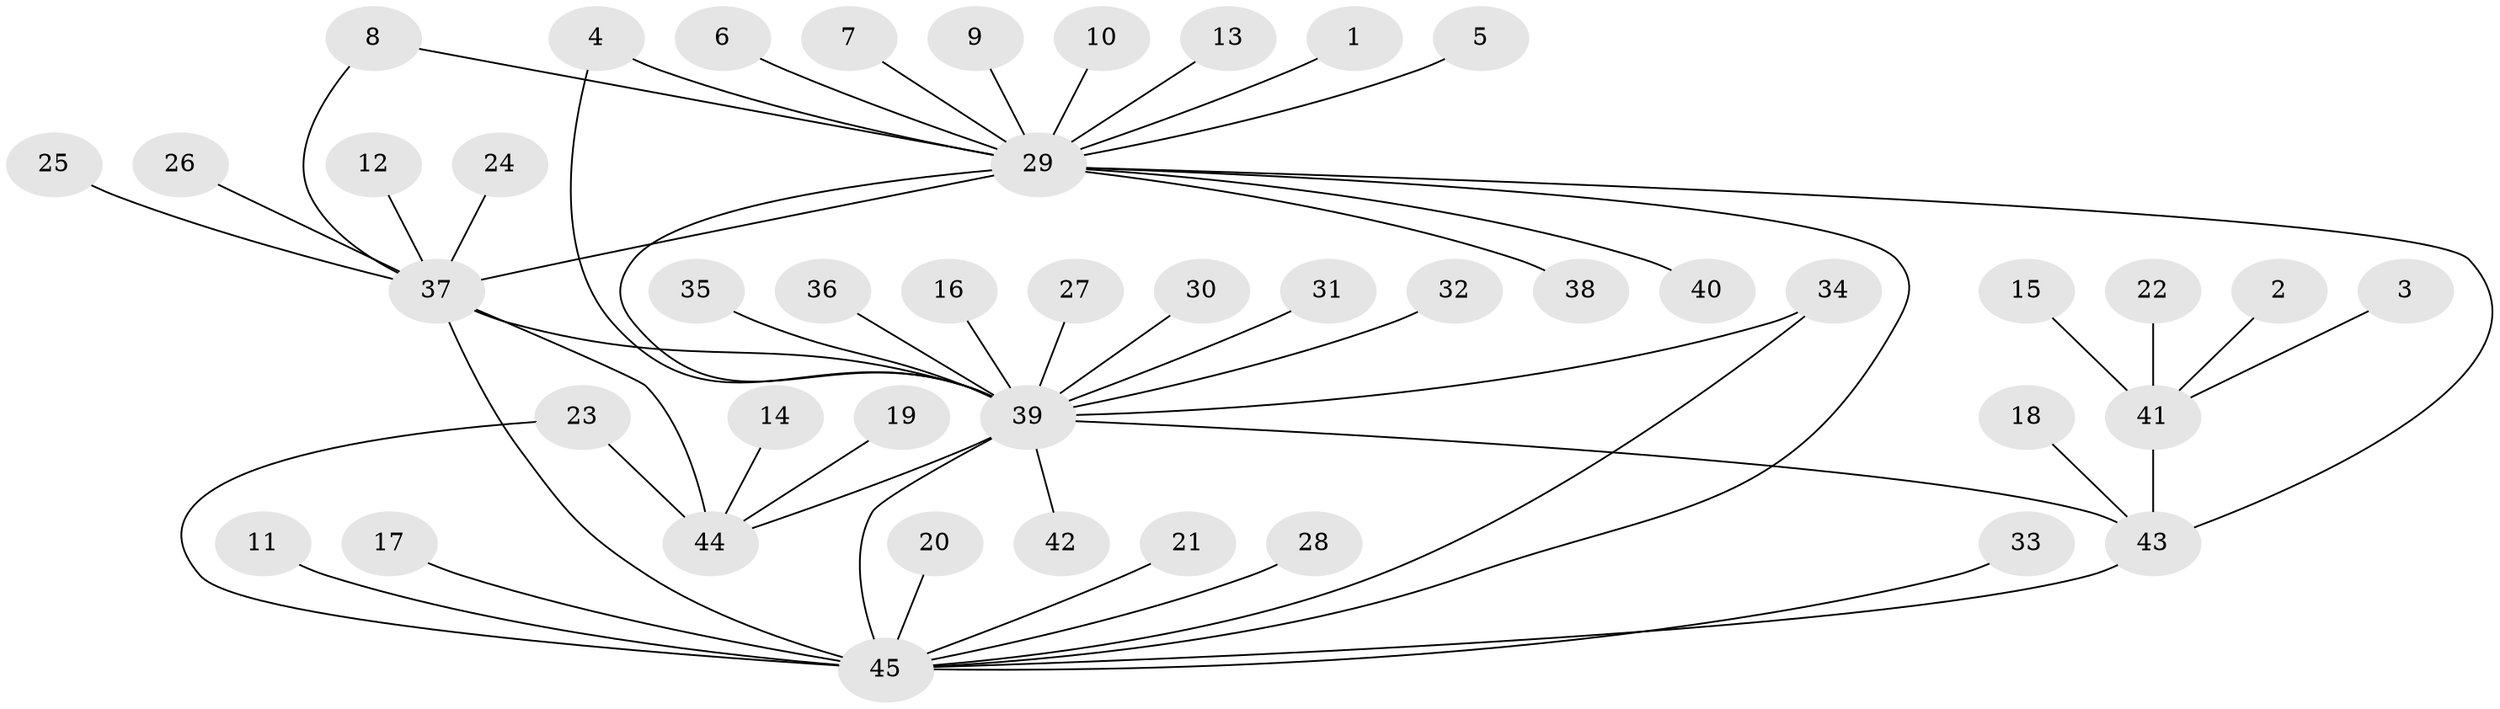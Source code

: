 // original degree distribution, {8: 0.033707865168539325, 5: 0.056179775280898875, 7: 0.011235955056179775, 9: 0.033707865168539325, 6: 0.02247191011235955, 4: 0.011235955056179775, 10: 0.011235955056179775, 3: 0.033707865168539325, 14: 0.011235955056179775, 15: 0.011235955056179775, 2: 0.16853932584269662, 1: 0.5955056179775281}
// Generated by graph-tools (version 1.1) at 2025/50/03/09/25 03:50:34]
// undirected, 45 vertices, 54 edges
graph export_dot {
graph [start="1"]
  node [color=gray90,style=filled];
  1;
  2;
  3;
  4;
  5;
  6;
  7;
  8;
  9;
  10;
  11;
  12;
  13;
  14;
  15;
  16;
  17;
  18;
  19;
  20;
  21;
  22;
  23;
  24;
  25;
  26;
  27;
  28;
  29;
  30;
  31;
  32;
  33;
  34;
  35;
  36;
  37;
  38;
  39;
  40;
  41;
  42;
  43;
  44;
  45;
  1 -- 29 [weight=1.0];
  2 -- 41 [weight=1.0];
  3 -- 41 [weight=1.0];
  4 -- 29 [weight=1.0];
  4 -- 39 [weight=1.0];
  5 -- 29 [weight=1.0];
  6 -- 29 [weight=1.0];
  7 -- 29 [weight=1.0];
  8 -- 29 [weight=1.0];
  8 -- 37 [weight=1.0];
  9 -- 29 [weight=1.0];
  10 -- 29 [weight=1.0];
  11 -- 45 [weight=1.0];
  12 -- 37 [weight=1.0];
  13 -- 29 [weight=1.0];
  14 -- 44 [weight=1.0];
  15 -- 41 [weight=1.0];
  16 -- 39 [weight=1.0];
  17 -- 45 [weight=1.0];
  18 -- 43 [weight=1.0];
  19 -- 44 [weight=1.0];
  20 -- 45 [weight=1.0];
  21 -- 45 [weight=1.0];
  22 -- 41 [weight=1.0];
  23 -- 44 [weight=1.0];
  23 -- 45 [weight=1.0];
  24 -- 37 [weight=1.0];
  25 -- 37 [weight=1.0];
  26 -- 37 [weight=1.0];
  27 -- 39 [weight=1.0];
  28 -- 45 [weight=1.0];
  29 -- 37 [weight=1.0];
  29 -- 38 [weight=1.0];
  29 -- 39 [weight=2.0];
  29 -- 40 [weight=1.0];
  29 -- 43 [weight=1.0];
  29 -- 45 [weight=1.0];
  30 -- 39 [weight=1.0];
  31 -- 39 [weight=1.0];
  32 -- 39 [weight=1.0];
  33 -- 45 [weight=1.0];
  34 -- 39 [weight=2.0];
  34 -- 45 [weight=1.0];
  35 -- 39 [weight=1.0];
  36 -- 39 [weight=1.0];
  37 -- 39 [weight=2.0];
  37 -- 44 [weight=2.0];
  37 -- 45 [weight=2.0];
  39 -- 42 [weight=1.0];
  39 -- 43 [weight=2.0];
  39 -- 44 [weight=1.0];
  39 -- 45 [weight=2.0];
  41 -- 43 [weight=3.0];
  43 -- 45 [weight=1.0];
}
